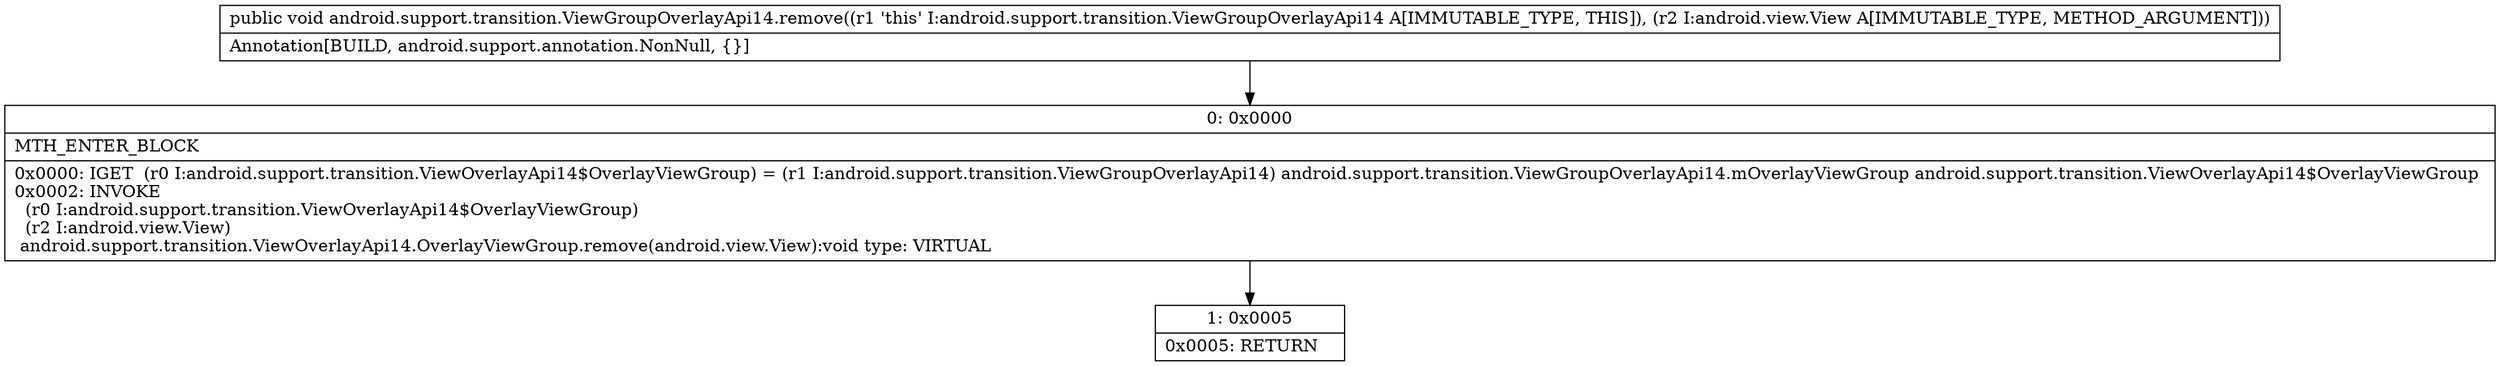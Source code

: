 digraph "CFG forandroid.support.transition.ViewGroupOverlayApi14.remove(Landroid\/view\/View;)V" {
Node_0 [shape=record,label="{0\:\ 0x0000|MTH_ENTER_BLOCK\l|0x0000: IGET  (r0 I:android.support.transition.ViewOverlayApi14$OverlayViewGroup) = (r1 I:android.support.transition.ViewGroupOverlayApi14) android.support.transition.ViewGroupOverlayApi14.mOverlayViewGroup android.support.transition.ViewOverlayApi14$OverlayViewGroup \l0x0002: INVOKE  \l  (r0 I:android.support.transition.ViewOverlayApi14$OverlayViewGroup)\l  (r2 I:android.view.View)\l android.support.transition.ViewOverlayApi14.OverlayViewGroup.remove(android.view.View):void type: VIRTUAL \l}"];
Node_1 [shape=record,label="{1\:\ 0x0005|0x0005: RETURN   \l}"];
MethodNode[shape=record,label="{public void android.support.transition.ViewGroupOverlayApi14.remove((r1 'this' I:android.support.transition.ViewGroupOverlayApi14 A[IMMUTABLE_TYPE, THIS]), (r2 I:android.view.View A[IMMUTABLE_TYPE, METHOD_ARGUMENT]))  | Annotation[BUILD, android.support.annotation.NonNull, \{\}]\l}"];
MethodNode -> Node_0;
Node_0 -> Node_1;
}

